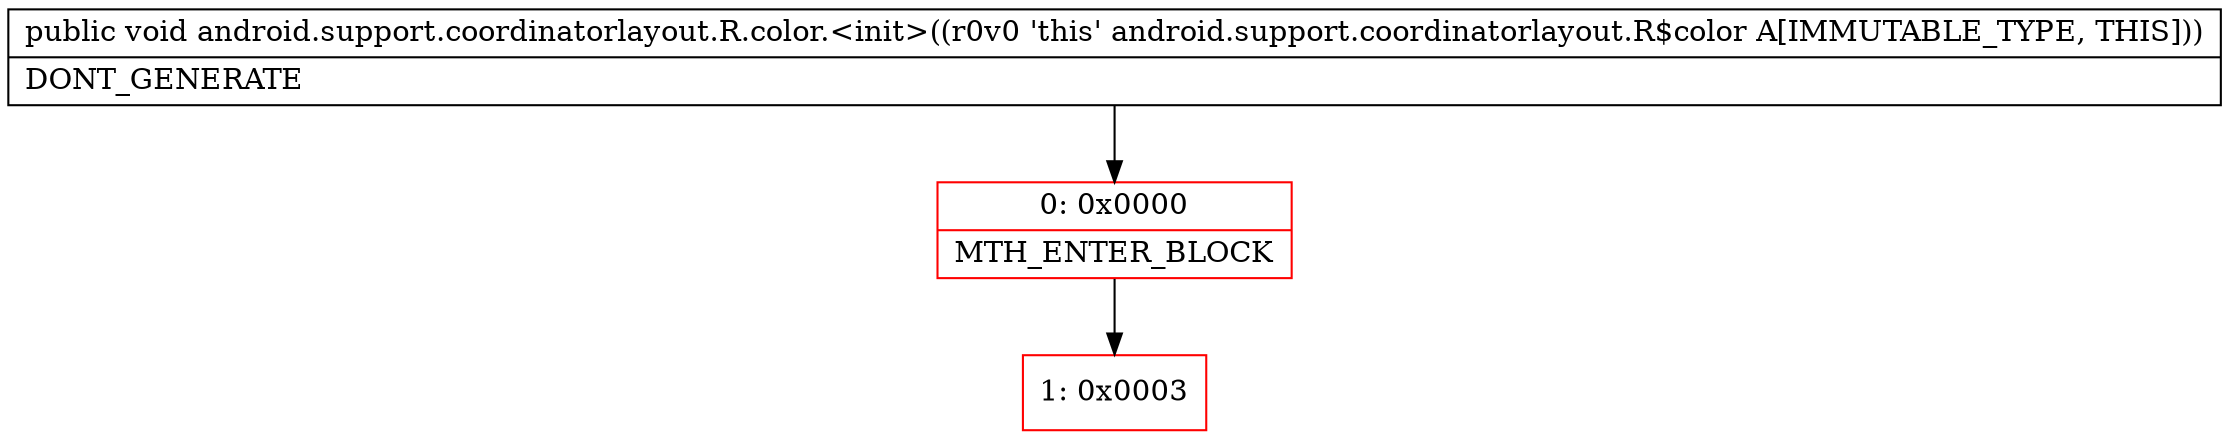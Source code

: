 digraph "CFG forandroid.support.coordinatorlayout.R.color.\<init\>()V" {
subgraph cluster_Region_883546681 {
label = "R(0)";
node [shape=record,color=blue];
}
Node_0 [shape=record,color=red,label="{0\:\ 0x0000|MTH_ENTER_BLOCK\l}"];
Node_1 [shape=record,color=red,label="{1\:\ 0x0003}"];
MethodNode[shape=record,label="{public void android.support.coordinatorlayout.R.color.\<init\>((r0v0 'this' android.support.coordinatorlayout.R$color A[IMMUTABLE_TYPE, THIS]))  | DONT_GENERATE\l}"];
MethodNode -> Node_0;
Node_0 -> Node_1;
}

